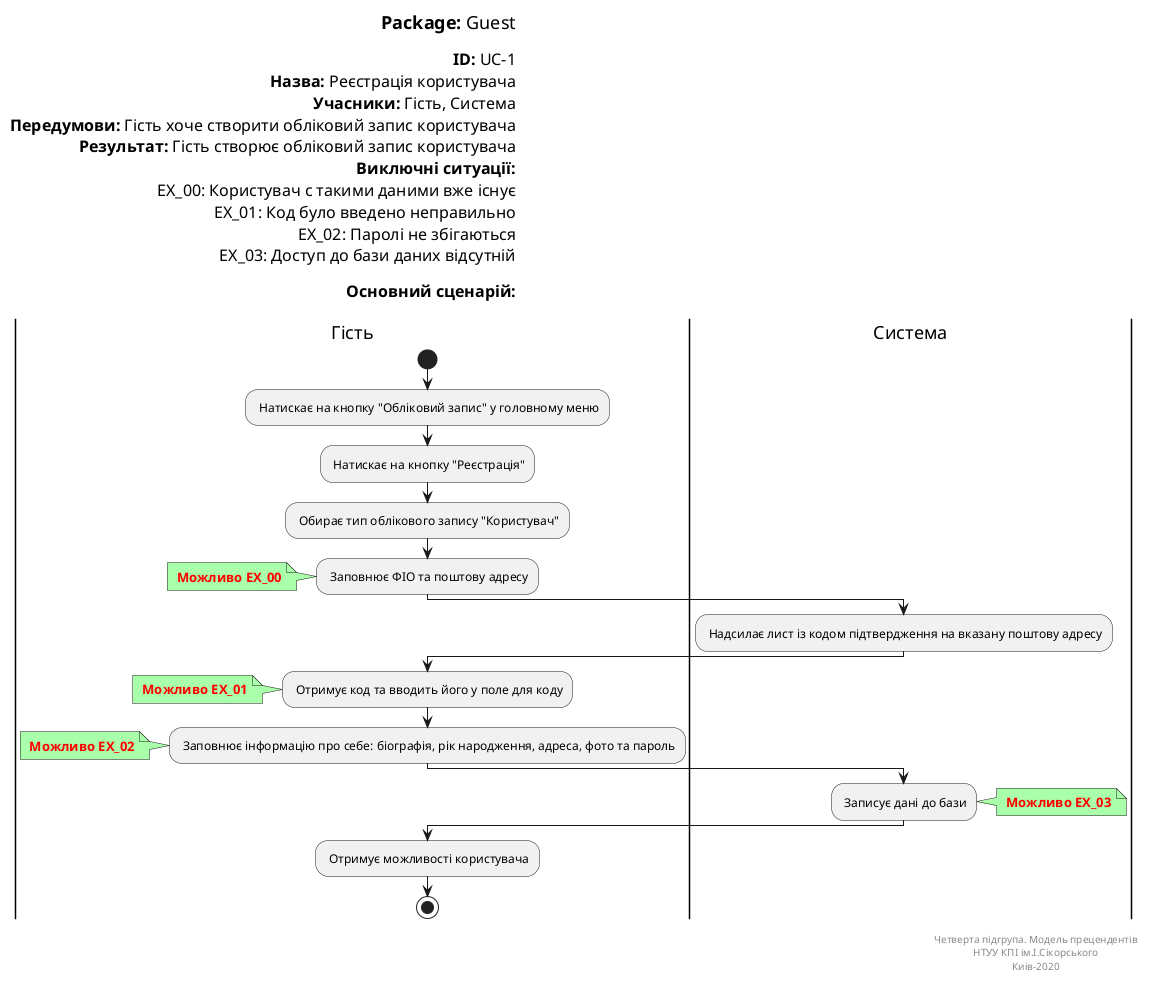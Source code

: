 @startuml
left header
<font color=000 size=18><b>Package:</b> Guest

<font color=000 size=16><b>ID:</b> UC-1
<font color=000 size=16><b>Назва:</b> Реєстрація користувача
<font color=000 size=16><b>Учасники:</b> Гість, Система
<font color=000 size=16><b>Передумови:</b> Гість хоче створити обліковий запис користувача
<font color=000 size=16><b>Результат:</b> Гість створює обліковий запис користувача
<font color=000 size=16><b>Виключні ситуації:</b>
<font color=000 size=16> EX_00: Користувач с такими даними вже існує
<font color=000 size=16> EX_01: Код було введено неправильно  
<font color=000 size=16> EX_02: Паролі не збігаються
<font color=000 size=16> EX_03: Доступ до бази даних відсутній

<font color=000 size=16><b>Основний сценарій:</b>

end header

|Гість|
start
: Натискає на кнопку "Обліковий запис" у головному меню;
: Натискає на кнопку "Реєстрація";
: Обирає тип облікового запису "Користувач";
: Заповнює ФІО та поштову адресу;
note left #aaffaa
<font color=red><b> Можливо EX_00
end note

|Система|
: Надсилає лист із кодом підтвердження на вказану поштову адресу;

|Гість|
: Отримує код та вводить його у поле для коду;
note left #aaffaa
<font color=red><b> Можливо EX_01
end note
: Заповнює інформацію про себе: біографія, рік народження, адреса, фото та пароль;
note left #aaffaa
<font color=red><b> Можливо EX_02
end note

|Система|
: Записує дані до бази;
note right #aaffaa
<font color=red><b> Можливо EX_03
end note

|Гість|
: Отримує можливості користувача;
stop;

right footer

Четверта підгрупа. Модель прецендентів
НТУУ КПІ ім.І.Сікорського
Киів-2020
end footer
@enduml

